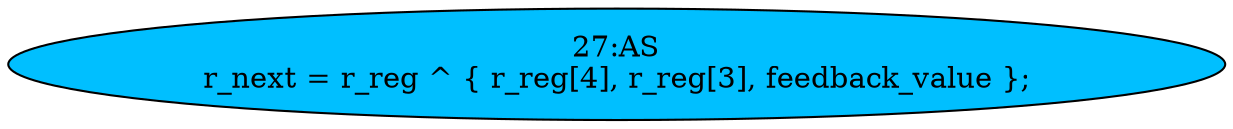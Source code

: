 strict digraph "" {
	node [label="\N"];
	"27:AS"	[ast="<pyverilog.vparser.ast.Assign object at 0x7fe1468ad810>",
		def_var="['r_next']",
		fillcolor=deepskyblue,
		label="27:AS
r_next = r_reg ^ { r_reg[4], r_reg[3], feedback_value };",
		statements="[]",
		style=filled,
		typ=Assign,
		use_var="['r_reg', 'r_reg', 'r_reg', 'feedback_value']"];
}
